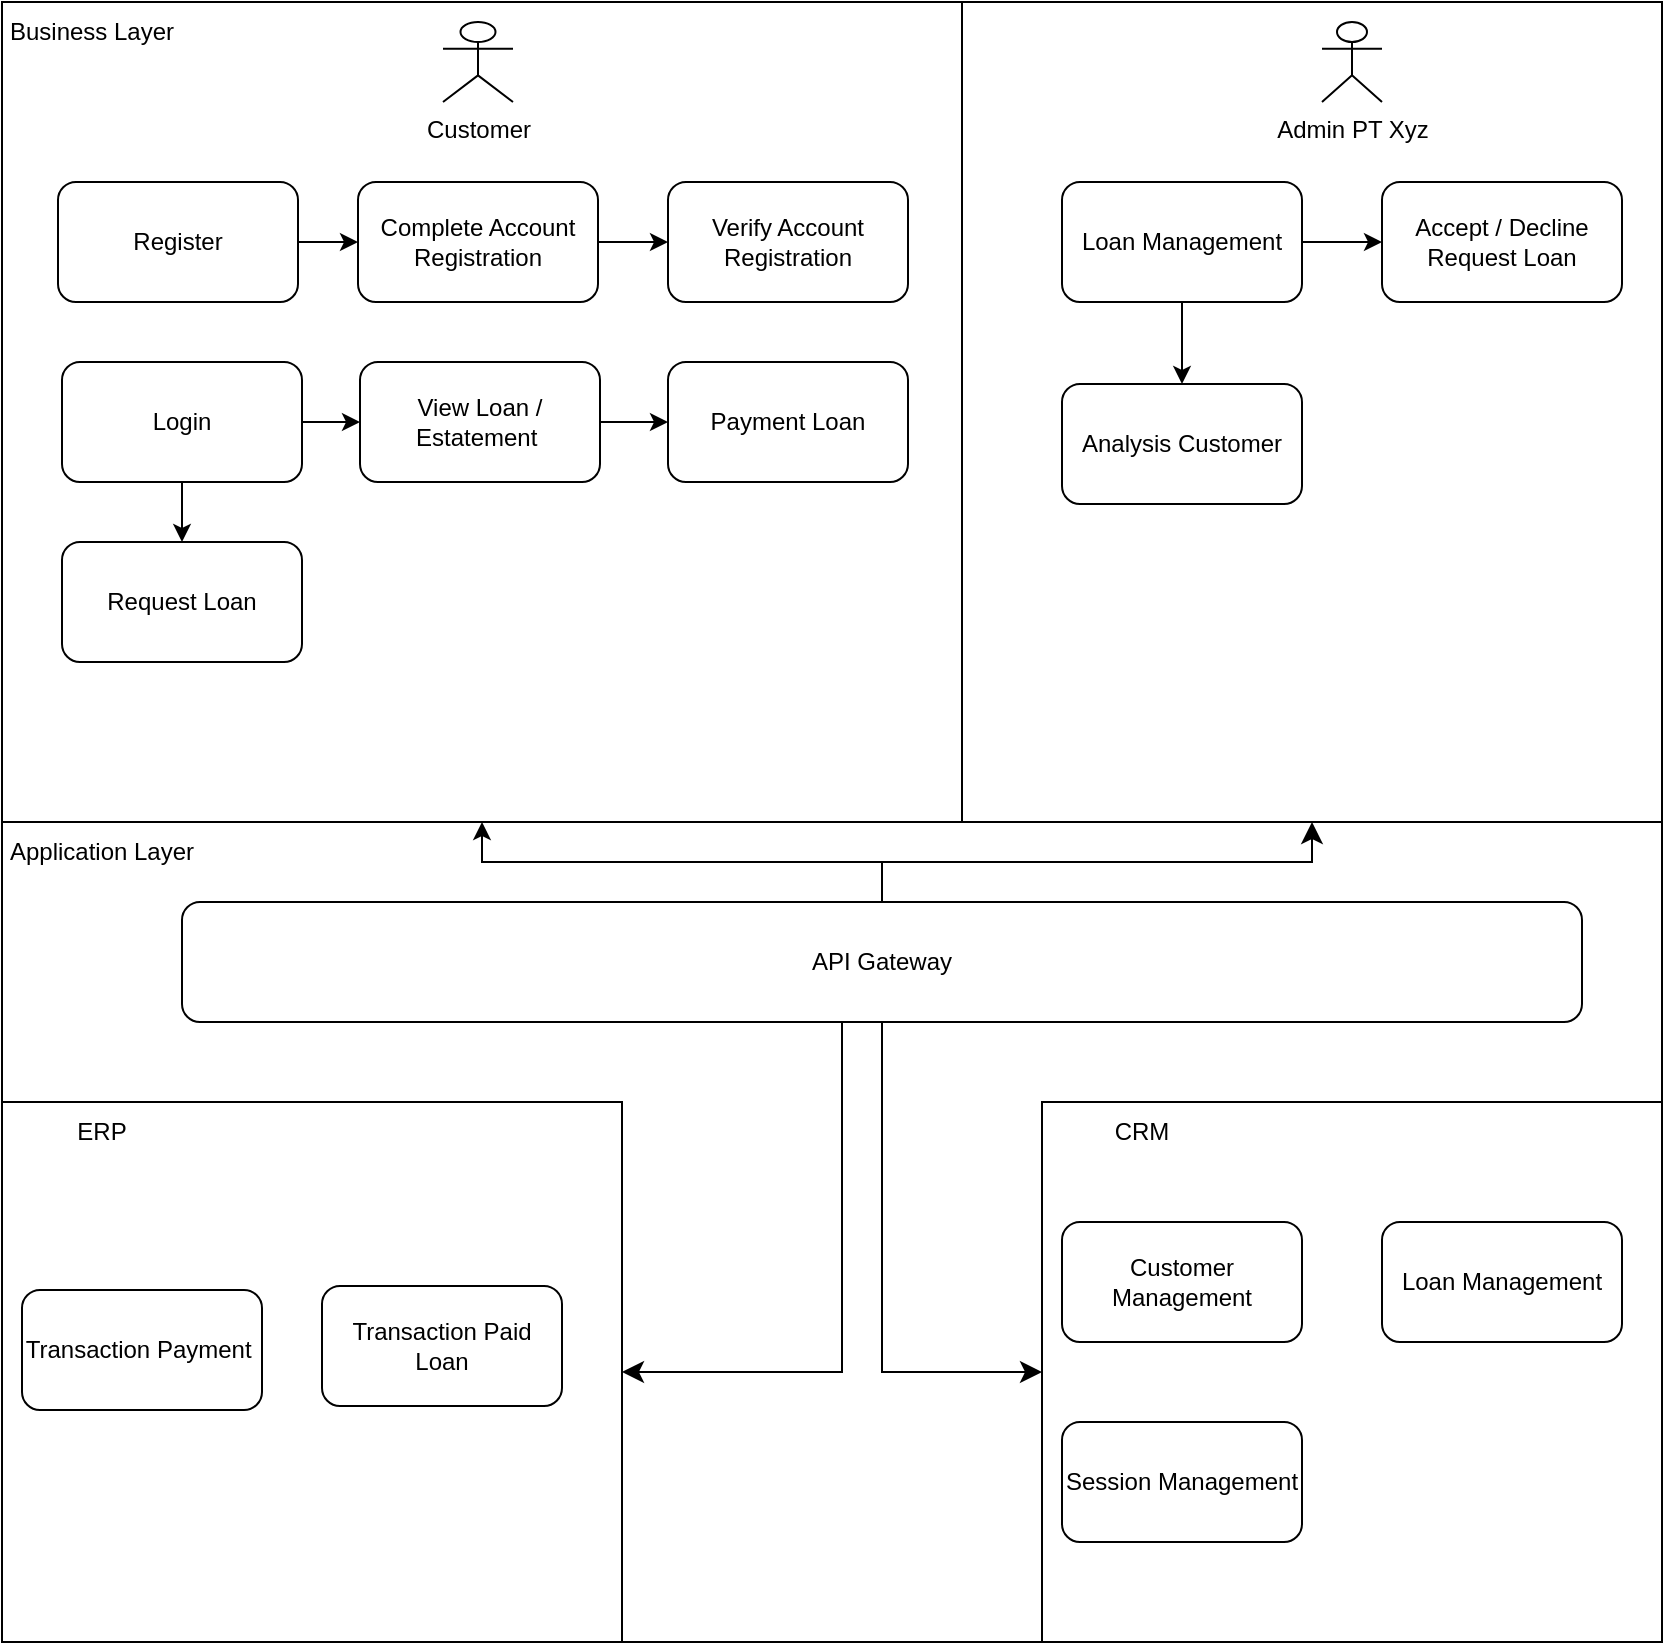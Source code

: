 <mxfile version="21.6.1" type="google">
  <diagram name="Page-1" id="Mexu9O_KbQm8DXLxMYLi">
    <mxGraphModel grid="1" page="1" gridSize="10" guides="1" tooltips="1" connect="1" arrows="1" fold="1" pageScale="1" pageWidth="827" pageHeight="1169" math="0" shadow="0">
      <root>
        <mxCell id="0" />
        <mxCell id="1" parent="0" />
        <mxCell id="om9V37ie-d3cPc4ZdJ_q-23" value="" style="rounded=0;whiteSpace=wrap;html=1;" vertex="1" parent="1">
          <mxGeometry x="480" width="350" height="410" as="geometry" />
        </mxCell>
        <mxCell id="Ex8mTF1FExZ8Wy39km91-2" value="" style="rounded=0;whiteSpace=wrap;html=1;" vertex="1" parent="1">
          <mxGeometry width="480" height="410" as="geometry" />
        </mxCell>
        <mxCell id="Ex8mTF1FExZ8Wy39km91-3" value="Customer" style="shape=umlActor;verticalLabelPosition=bottom;verticalAlign=top;html=1;outlineConnect=0;" vertex="1" parent="1">
          <mxGeometry x="220.5" y="10" width="35" height="40" as="geometry" />
        </mxCell>
        <mxCell id="om9V37ie-d3cPc4ZdJ_q-17" value="" style="edgeStyle=orthogonalEdgeStyle;rounded=0;orthogonalLoop=1;jettySize=auto;html=1;" edge="1" parent="1" source="Ex8mTF1FExZ8Wy39km91-4" target="om9V37ie-d3cPc4ZdJ_q-1">
          <mxGeometry relative="1" as="geometry" />
        </mxCell>
        <mxCell id="Ex8mTF1FExZ8Wy39km91-4" value="Register" style="rounded=1;whiteSpace=wrap;html=1;" vertex="1" parent="1">
          <mxGeometry x="28" y="90" width="120" height="60" as="geometry" />
        </mxCell>
        <mxCell id="om9V37ie-d3cPc4ZdJ_q-18" value="" style="edgeStyle=orthogonalEdgeStyle;rounded=0;orthogonalLoop=1;jettySize=auto;html=1;" edge="1" parent="1" source="om9V37ie-d3cPc4ZdJ_q-1" target="om9V37ie-d3cPc4ZdJ_q-2">
          <mxGeometry relative="1" as="geometry" />
        </mxCell>
        <mxCell id="om9V37ie-d3cPc4ZdJ_q-1" value="Complete Account Registration" style="rounded=1;whiteSpace=wrap;html=1;" vertex="1" parent="1">
          <mxGeometry x="178" y="90" width="120" height="60" as="geometry" />
        </mxCell>
        <mxCell id="om9V37ie-d3cPc4ZdJ_q-2" value="Verify Account Registration" style="rounded=1;whiteSpace=wrap;html=1;" vertex="1" parent="1">
          <mxGeometry x="333" y="90" width="120" height="60" as="geometry" />
        </mxCell>
        <mxCell id="om9V37ie-d3cPc4ZdJ_q-19" value="" style="edgeStyle=orthogonalEdgeStyle;rounded=0;orthogonalLoop=1;jettySize=auto;html=1;" edge="1" parent="1" source="om9V37ie-d3cPc4ZdJ_q-3" target="om9V37ie-d3cPc4ZdJ_q-4">
          <mxGeometry relative="1" as="geometry" />
        </mxCell>
        <mxCell id="om9V37ie-d3cPc4ZdJ_q-21" value="" style="edgeStyle=orthogonalEdgeStyle;rounded=0;orthogonalLoop=1;jettySize=auto;html=1;" edge="1" parent="1" source="om9V37ie-d3cPc4ZdJ_q-3" target="om9V37ie-d3cPc4ZdJ_q-5">
          <mxGeometry relative="1" as="geometry" />
        </mxCell>
        <mxCell id="om9V37ie-d3cPc4ZdJ_q-3" value="Login" style="rounded=1;whiteSpace=wrap;html=1;" vertex="1" parent="1">
          <mxGeometry x="30" y="180" width="120" height="60" as="geometry" />
        </mxCell>
        <mxCell id="om9V37ie-d3cPc4ZdJ_q-42" value="" style="edgeStyle=orthogonalEdgeStyle;rounded=0;orthogonalLoop=1;jettySize=auto;html=1;" edge="1" parent="1" source="om9V37ie-d3cPc4ZdJ_q-4" target="om9V37ie-d3cPc4ZdJ_q-40">
          <mxGeometry relative="1" as="geometry" />
        </mxCell>
        <mxCell id="om9V37ie-d3cPc4ZdJ_q-4" value="View Loan / Estatement&amp;nbsp;" style="rounded=1;whiteSpace=wrap;html=1;" vertex="1" parent="1">
          <mxGeometry x="179" y="180" width="120" height="60" as="geometry" />
        </mxCell>
        <mxCell id="om9V37ie-d3cPc4ZdJ_q-5" value="Request Loan" style="rounded=1;whiteSpace=wrap;html=1;" vertex="1" parent="1">
          <mxGeometry x="30" y="270" width="120" height="60" as="geometry" />
        </mxCell>
        <mxCell id="om9V37ie-d3cPc4ZdJ_q-10" value="Admin PT Xyz" style="shape=umlActor;verticalLabelPosition=bottom;verticalAlign=top;html=1;outlineConnect=0;" vertex="1" parent="1">
          <mxGeometry x="660" y="10" width="30" height="40" as="geometry" />
        </mxCell>
        <mxCell id="om9V37ie-d3cPc4ZdJ_q-14" value="" style="edgeStyle=orthogonalEdgeStyle;rounded=0;orthogonalLoop=1;jettySize=auto;html=1;" edge="1" parent="1" source="om9V37ie-d3cPc4ZdJ_q-11" target="om9V37ie-d3cPc4ZdJ_q-13">
          <mxGeometry relative="1" as="geometry" />
        </mxCell>
        <mxCell id="om9V37ie-d3cPc4ZdJ_q-16" value="" style="edgeStyle=orthogonalEdgeStyle;rounded=0;orthogonalLoop=1;jettySize=auto;html=1;" edge="1" parent="1" source="om9V37ie-d3cPc4ZdJ_q-11" target="om9V37ie-d3cPc4ZdJ_q-12">
          <mxGeometry relative="1" as="geometry" />
        </mxCell>
        <mxCell id="om9V37ie-d3cPc4ZdJ_q-11" value="Loan Management" style="rounded=1;whiteSpace=wrap;html=1;" vertex="1" parent="1">
          <mxGeometry x="530" y="90" width="120" height="60" as="geometry" />
        </mxCell>
        <mxCell id="om9V37ie-d3cPc4ZdJ_q-12" value="Analysis Customer" style="rounded=1;whiteSpace=wrap;html=1;" vertex="1" parent="1">
          <mxGeometry x="530" y="191" width="120" height="60" as="geometry" />
        </mxCell>
        <mxCell id="om9V37ie-d3cPc4ZdJ_q-13" value="Accept / Decline Request Loan" style="rounded=1;whiteSpace=wrap;html=1;" vertex="1" parent="1">
          <mxGeometry x="690" y="90" width="120" height="60" as="geometry" />
        </mxCell>
        <mxCell id="om9V37ie-d3cPc4ZdJ_q-24" value="Business Layer" style="text;html=1;strokeColor=none;fillColor=none;align=center;verticalAlign=middle;whiteSpace=wrap;rounded=0;" vertex="1" parent="1">
          <mxGeometry width="90" height="30" as="geometry" />
        </mxCell>
        <mxCell id="om9V37ie-d3cPc4ZdJ_q-25" value="" style="rounded=0;whiteSpace=wrap;html=1;" vertex="1" parent="1">
          <mxGeometry y="410" width="830" height="410" as="geometry" />
        </mxCell>
        <mxCell id="om9V37ie-d3cPc4ZdJ_q-26" value="Application Layer" style="text;html=1;strokeColor=none;fillColor=none;align=center;verticalAlign=middle;whiteSpace=wrap;rounded=0;" vertex="1" parent="1">
          <mxGeometry y="410" width="100" height="30" as="geometry" />
        </mxCell>
        <mxCell id="om9V37ie-d3cPc4ZdJ_q-28" value="" style="edgeStyle=orthogonalEdgeStyle;rounded=0;orthogonalLoop=1;jettySize=auto;html=1;" edge="1" parent="1" source="om9V37ie-d3cPc4ZdJ_q-27" target="Ex8mTF1FExZ8Wy39km91-2">
          <mxGeometry relative="1" as="geometry" />
        </mxCell>
        <mxCell id="om9V37ie-d3cPc4ZdJ_q-27" value="API Gateway" style="rounded=1;whiteSpace=wrap;html=1;" vertex="1" parent="1">
          <mxGeometry x="90" y="450" width="700" height="60" as="geometry" />
        </mxCell>
        <mxCell id="om9V37ie-d3cPc4ZdJ_q-30" value="" style="edgeStyle=elbowEdgeStyle;elbow=horizontal;endArrow=classic;html=1;curved=0;rounded=0;endSize=8;startSize=8;exitX=0.5;exitY=0;exitDx=0;exitDy=0;" edge="1" parent="1">
          <mxGeometry width="50" height="50" relative="1" as="geometry">
            <mxPoint x="440" y="430" as="sourcePoint" />
            <mxPoint x="655" y="410" as="targetPoint" />
            <Array as="points">
              <mxPoint x="655" y="420" />
            </Array>
          </mxGeometry>
        </mxCell>
        <mxCell id="om9V37ie-d3cPc4ZdJ_q-31" value="" style="rounded=0;whiteSpace=wrap;html=1;" vertex="1" parent="1">
          <mxGeometry x="520" y="550" width="310" height="270" as="geometry" />
        </mxCell>
        <mxCell id="om9V37ie-d3cPc4ZdJ_q-32" value="CRM" style="text;html=1;strokeColor=none;fillColor=none;align=center;verticalAlign=middle;whiteSpace=wrap;rounded=0;" vertex="1" parent="1">
          <mxGeometry x="520" y="550" width="100" height="30" as="geometry" />
        </mxCell>
        <mxCell id="om9V37ie-d3cPc4ZdJ_q-33" value="Customer Management" style="rounded=1;whiteSpace=wrap;html=1;" vertex="1" parent="1">
          <mxGeometry x="530" y="610" width="120" height="60" as="geometry" />
        </mxCell>
        <mxCell id="om9V37ie-d3cPc4ZdJ_q-34" value="Loan Management" style="rounded=1;whiteSpace=wrap;html=1;" vertex="1" parent="1">
          <mxGeometry x="690" y="610" width="120" height="60" as="geometry" />
        </mxCell>
        <mxCell id="om9V37ie-d3cPc4ZdJ_q-35" value="Session Management" style="rounded=1;whiteSpace=wrap;html=1;" vertex="1" parent="1">
          <mxGeometry x="530" y="710" width="120" height="60" as="geometry" />
        </mxCell>
        <mxCell id="om9V37ie-d3cPc4ZdJ_q-36" value="" style="edgeStyle=segmentEdgeStyle;endArrow=classic;html=1;curved=0;rounded=0;endSize=8;startSize=8;exitX=0.5;exitY=1;exitDx=0;exitDy=0;entryX=0;entryY=0.5;entryDx=0;entryDy=0;" edge="1" parent="1" source="om9V37ie-d3cPc4ZdJ_q-27" target="om9V37ie-d3cPc4ZdJ_q-31">
          <mxGeometry width="50" height="50" relative="1" as="geometry">
            <mxPoint x="360" y="670" as="sourcePoint" />
            <mxPoint x="410" y="620" as="targetPoint" />
            <Array as="points">
              <mxPoint x="440" y="685" />
            </Array>
          </mxGeometry>
        </mxCell>
        <mxCell id="om9V37ie-d3cPc4ZdJ_q-37" value="" style="rounded=0;whiteSpace=wrap;html=1;" vertex="1" parent="1">
          <mxGeometry y="550" width="310" height="270" as="geometry" />
        </mxCell>
        <mxCell id="om9V37ie-d3cPc4ZdJ_q-38" value="ERP" style="text;html=1;strokeColor=none;fillColor=none;align=center;verticalAlign=middle;whiteSpace=wrap;rounded=0;" vertex="1" parent="1">
          <mxGeometry y="550" width="100" height="30" as="geometry" />
        </mxCell>
        <mxCell id="om9V37ie-d3cPc4ZdJ_q-39" value="Transaction Payment&amp;nbsp;" style="rounded=1;whiteSpace=wrap;html=1;" vertex="1" parent="1">
          <mxGeometry x="10" y="644" width="120" height="60" as="geometry" />
        </mxCell>
        <mxCell id="om9V37ie-d3cPc4ZdJ_q-40" value="Payment Loan" style="rounded=1;whiteSpace=wrap;html=1;" vertex="1" parent="1">
          <mxGeometry x="333" y="180" width="120" height="60" as="geometry" />
        </mxCell>
        <mxCell id="om9V37ie-d3cPc4ZdJ_q-43" value="Transaction Paid Loan" style="rounded=1;whiteSpace=wrap;html=1;" vertex="1" parent="1">
          <mxGeometry x="160" y="642" width="120" height="60" as="geometry" />
        </mxCell>
        <mxCell id="om9V37ie-d3cPc4ZdJ_q-45" value="" style="edgeStyle=segmentEdgeStyle;endArrow=classic;html=1;curved=0;rounded=0;endSize=8;startSize=8;entryX=1;entryY=0.5;entryDx=0;entryDy=0;" edge="1" parent="1" target="om9V37ie-d3cPc4ZdJ_q-37">
          <mxGeometry width="50" height="50" relative="1" as="geometry">
            <mxPoint x="440" y="510" as="sourcePoint" />
            <mxPoint x="533" y="687" as="targetPoint" />
            <Array as="points">
              <mxPoint x="420" y="510" />
              <mxPoint x="420" y="685" />
            </Array>
          </mxGeometry>
        </mxCell>
      </root>
    </mxGraphModel>
  </diagram>
</mxfile>

